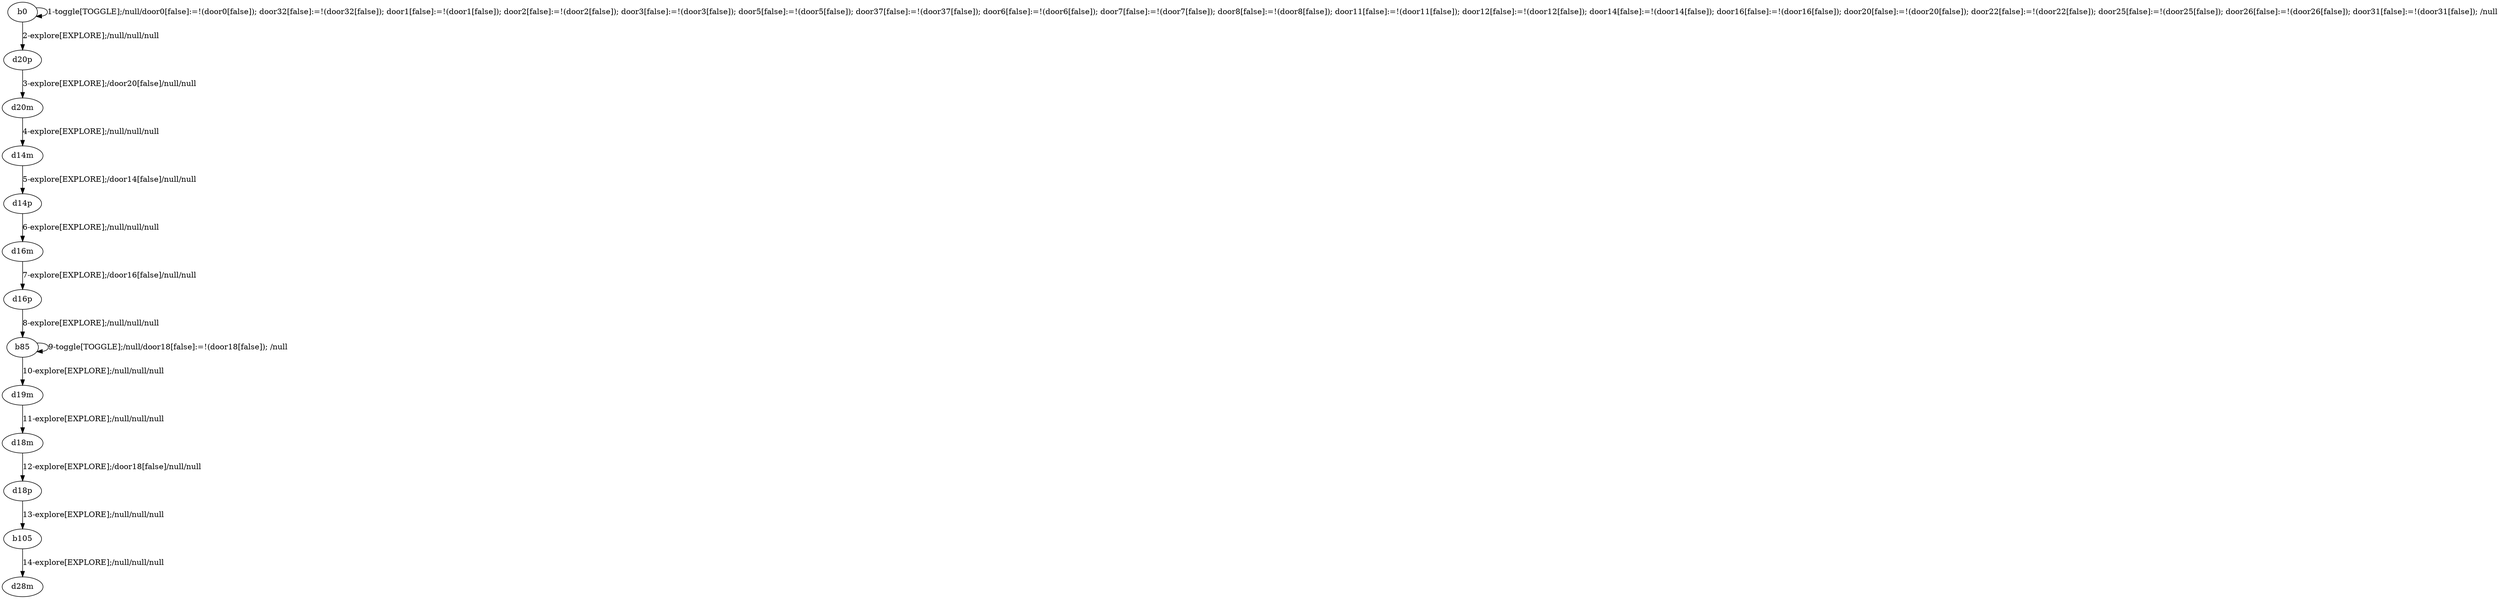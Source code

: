 # Total number of goals covered by this test: 6
# b85 --> d19m
# b105 --> d28m
# d18p --> b105
# d19m --> d18m
# b85 --> b85
# d18m --> d18p

digraph g {
"b0" -> "b0" [label = "1-toggle[TOGGLE];/null/door0[false]:=!(door0[false]); door32[false]:=!(door32[false]); door1[false]:=!(door1[false]); door2[false]:=!(door2[false]); door3[false]:=!(door3[false]); door5[false]:=!(door5[false]); door37[false]:=!(door37[false]); door6[false]:=!(door6[false]); door7[false]:=!(door7[false]); door8[false]:=!(door8[false]); door11[false]:=!(door11[false]); door12[false]:=!(door12[false]); door14[false]:=!(door14[false]); door16[false]:=!(door16[false]); door20[false]:=!(door20[false]); door22[false]:=!(door22[false]); door25[false]:=!(door25[false]); door26[false]:=!(door26[false]); door31[false]:=!(door31[false]); /null"];
"b0" -> "d20p" [label = "2-explore[EXPLORE];/null/null/null"];
"d20p" -> "d20m" [label = "3-explore[EXPLORE];/door20[false]/null/null"];
"d20m" -> "d14m" [label = "4-explore[EXPLORE];/null/null/null"];
"d14m" -> "d14p" [label = "5-explore[EXPLORE];/door14[false]/null/null"];
"d14p" -> "d16m" [label = "6-explore[EXPLORE];/null/null/null"];
"d16m" -> "d16p" [label = "7-explore[EXPLORE];/door16[false]/null/null"];
"d16p" -> "b85" [label = "8-explore[EXPLORE];/null/null/null"];
"b85" -> "b85" [label = "9-toggle[TOGGLE];/null/door18[false]:=!(door18[false]); /null"];
"b85" -> "d19m" [label = "10-explore[EXPLORE];/null/null/null"];
"d19m" -> "d18m" [label = "11-explore[EXPLORE];/null/null/null"];
"d18m" -> "d18p" [label = "12-explore[EXPLORE];/door18[false]/null/null"];
"d18p" -> "b105" [label = "13-explore[EXPLORE];/null/null/null"];
"b105" -> "d28m" [label = "14-explore[EXPLORE];/null/null/null"];
}